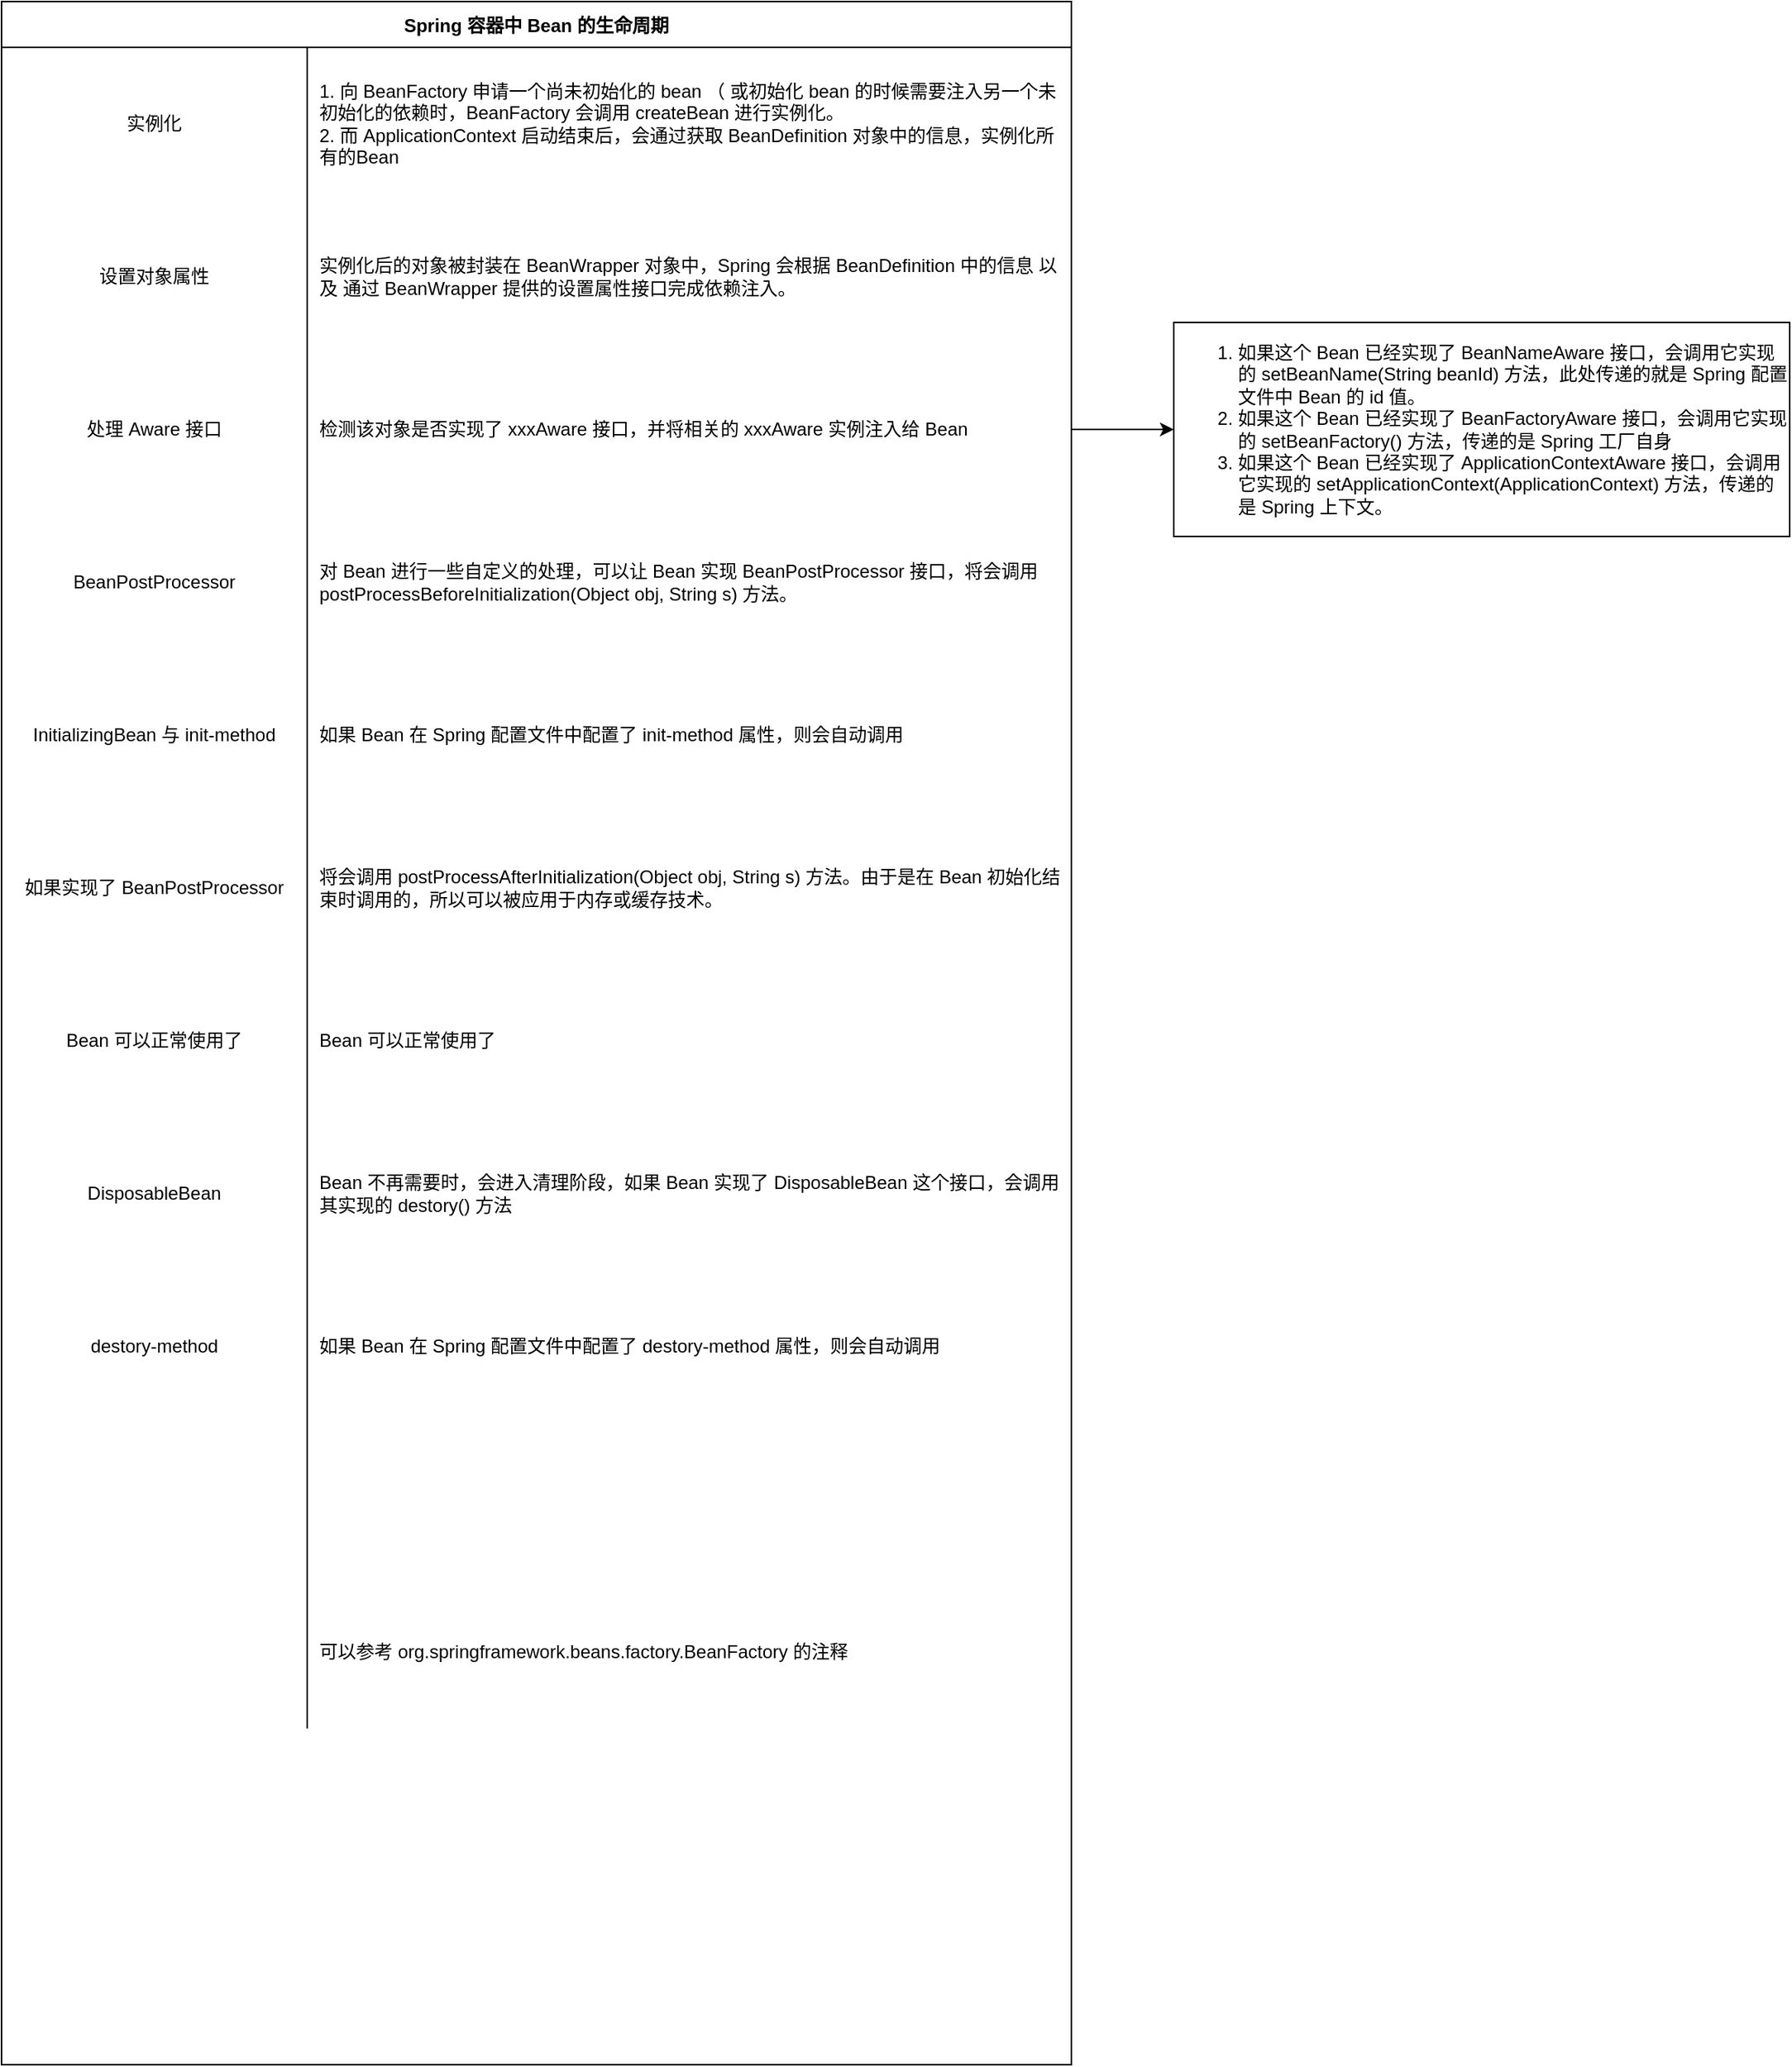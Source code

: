 <mxfile version="20.3.0" type="github">
  <diagram id="HpUtAqqF78r0Vk_ddy8N" name="第 1 页">
    <mxGraphModel dx="1422" dy="618" grid="1" gridSize="10" guides="1" tooltips="1" connect="1" arrows="1" fold="1" page="1" pageScale="1" pageWidth="827" pageHeight="1169" math="0" shadow="0">
      <root>
        <mxCell id="0" />
        <mxCell id="1" parent="0" />
        <mxCell id="00i76T0MfJ0s87nbjDvm-21" value="Spring 容器中 Bean 的生命周期" style="shape=table;startSize=30;container=1;collapsible=0;childLayout=tableLayout;fixedRows=1;rowLines=0;fontStyle=1;" parent="1" vertex="1">
          <mxGeometry x="60" y="40" width="700" height="1350" as="geometry" />
        </mxCell>
        <mxCell id="00i76T0MfJ0s87nbjDvm-22" value="" style="shape=tableRow;horizontal=0;startSize=0;swimlaneHead=0;swimlaneBody=0;top=0;left=0;bottom=0;right=0;collapsible=0;dropTarget=0;fillColor=none;points=[[0,0.5],[1,0.5]];portConstraint=eastwest;" parent="00i76T0MfJ0s87nbjDvm-21" vertex="1">
          <mxGeometry y="30" width="700" height="100" as="geometry" />
        </mxCell>
        <mxCell id="00i76T0MfJ0s87nbjDvm-23" value="实例化" style="shape=partialRectangle;html=1;whiteSpace=wrap;connectable=0;fillColor=none;top=0;left=0;bottom=0;right=0;overflow=hidden;pointerEvents=1;" parent="00i76T0MfJ0s87nbjDvm-22" vertex="1">
          <mxGeometry width="200" height="100" as="geometry">
            <mxRectangle width="200" height="100" as="alternateBounds" />
          </mxGeometry>
        </mxCell>
        <mxCell id="00i76T0MfJ0s87nbjDvm-24" value="1. 向 BeanFactory 申请一个尚未初始化的 bean （ 或初始化 bean 的时候需要注入另一个未初始化的依赖时，BeanFactory 会调用 createBean 进行实例化。&lt;br&gt;2. 而 ApplicationContext 启动结束后，会通过获取 BeanDefinition 对象中的信息，实例化所有的Bean" style="shape=partialRectangle;html=1;whiteSpace=wrap;connectable=0;fillColor=none;top=0;left=0;bottom=0;right=0;align=left;spacingLeft=6;overflow=hidden;" parent="00i76T0MfJ0s87nbjDvm-22" vertex="1">
          <mxGeometry x="200" width="500" height="100" as="geometry">
            <mxRectangle width="500" height="100" as="alternateBounds" />
          </mxGeometry>
        </mxCell>
        <mxCell id="00i76T0MfJ0s87nbjDvm-25" value="" style="shape=tableRow;horizontal=0;startSize=0;swimlaneHead=0;swimlaneBody=0;top=0;left=0;bottom=0;right=0;collapsible=0;dropTarget=0;fillColor=none;points=[[0,0.5],[1,0.5]];portConstraint=eastwest;" parent="00i76T0MfJ0s87nbjDvm-21" vertex="1">
          <mxGeometry y="130" width="700" height="100" as="geometry" />
        </mxCell>
        <mxCell id="00i76T0MfJ0s87nbjDvm-26" value="设置对象属性" style="shape=partialRectangle;html=1;whiteSpace=wrap;connectable=0;fillColor=none;top=0;left=0;bottom=0;right=0;overflow=hidden;" parent="00i76T0MfJ0s87nbjDvm-25" vertex="1">
          <mxGeometry width="200" height="100" as="geometry">
            <mxRectangle width="200" height="100" as="alternateBounds" />
          </mxGeometry>
        </mxCell>
        <mxCell id="00i76T0MfJ0s87nbjDvm-27" value="实例化后的对象被封装在 BeanWrapper 对象中，Spring 会根据 BeanDefinition 中的信息 以及 通过 BeanWrapper 提供的设置属性接口完成依赖注入。" style="shape=partialRectangle;html=1;whiteSpace=wrap;connectable=0;fillColor=none;top=0;left=0;bottom=0;right=0;align=left;spacingLeft=6;overflow=hidden;" parent="00i76T0MfJ0s87nbjDvm-25" vertex="1">
          <mxGeometry x="200" width="500" height="100" as="geometry">
            <mxRectangle width="500" height="100" as="alternateBounds" />
          </mxGeometry>
        </mxCell>
        <mxCell id="00i76T0MfJ0s87nbjDvm-28" value="" style="shape=tableRow;horizontal=0;startSize=0;swimlaneHead=0;swimlaneBody=0;top=0;left=0;bottom=0;right=0;collapsible=0;dropTarget=0;fillColor=none;points=[[0,0.5],[1,0.5]];portConstraint=eastwest;" parent="00i76T0MfJ0s87nbjDvm-21" vertex="1">
          <mxGeometry y="230" width="700" height="100" as="geometry" />
        </mxCell>
        <mxCell id="00i76T0MfJ0s87nbjDvm-29" value="处理 Aware 接口" style="shape=partialRectangle;html=1;whiteSpace=wrap;connectable=0;fillColor=none;top=0;left=0;bottom=0;right=0;overflow=hidden;" parent="00i76T0MfJ0s87nbjDvm-28" vertex="1">
          <mxGeometry width="200" height="100" as="geometry">
            <mxRectangle width="200" height="100" as="alternateBounds" />
          </mxGeometry>
        </mxCell>
        <mxCell id="00i76T0MfJ0s87nbjDvm-30" value="检测该对象是否实现了 xxxAware 接口，并将相关的 xxxAware 实例注入给 Bean" style="shape=partialRectangle;html=1;whiteSpace=wrap;connectable=0;fillColor=none;top=0;left=0;bottom=0;right=0;align=left;spacingLeft=6;overflow=hidden;" parent="00i76T0MfJ0s87nbjDvm-28" vertex="1">
          <mxGeometry x="200" width="500" height="100" as="geometry">
            <mxRectangle width="500" height="100" as="alternateBounds" />
          </mxGeometry>
        </mxCell>
        <mxCell id="00i76T0MfJ0s87nbjDvm-60" style="shape=tableRow;horizontal=0;startSize=0;swimlaneHead=0;swimlaneBody=0;top=0;left=0;bottom=0;right=0;collapsible=0;dropTarget=0;fillColor=none;points=[[0,0.5],[1,0.5]];portConstraint=eastwest;" parent="00i76T0MfJ0s87nbjDvm-21" vertex="1">
          <mxGeometry y="330" width="700" height="100" as="geometry" />
        </mxCell>
        <mxCell id="00i76T0MfJ0s87nbjDvm-61" value="BeanPostProcessor" style="shape=partialRectangle;html=1;whiteSpace=wrap;connectable=0;fillColor=none;top=0;left=0;bottom=0;right=0;overflow=hidden;" parent="00i76T0MfJ0s87nbjDvm-60" vertex="1">
          <mxGeometry width="200" height="100" as="geometry">
            <mxRectangle width="200" height="100" as="alternateBounds" />
          </mxGeometry>
        </mxCell>
        <mxCell id="00i76T0MfJ0s87nbjDvm-62" value="对 Bean 进行一些自定义的处理，可以让 Bean 实现 BeanPostProcessor 接口，将会调用 postProcessBeforeInitialization(Object obj, String s) 方法。" style="shape=partialRectangle;html=1;whiteSpace=wrap;connectable=0;fillColor=none;top=0;left=0;bottom=0;right=0;align=left;spacingLeft=6;overflow=hidden;" parent="00i76T0MfJ0s87nbjDvm-60" vertex="1">
          <mxGeometry x="200" width="500" height="100" as="geometry">
            <mxRectangle width="500" height="100" as="alternateBounds" />
          </mxGeometry>
        </mxCell>
        <mxCell id="00i76T0MfJ0s87nbjDvm-57" style="shape=tableRow;horizontal=0;startSize=0;swimlaneHead=0;swimlaneBody=0;top=0;left=0;bottom=0;right=0;collapsible=0;dropTarget=0;fillColor=none;points=[[0,0.5],[1,0.5]];portConstraint=eastwest;" parent="00i76T0MfJ0s87nbjDvm-21" vertex="1">
          <mxGeometry y="430" width="700" height="100" as="geometry" />
        </mxCell>
        <mxCell id="00i76T0MfJ0s87nbjDvm-58" value="InitializingBean 与 init-method" style="shape=partialRectangle;html=1;whiteSpace=wrap;connectable=0;fillColor=none;top=0;left=0;bottom=0;right=0;overflow=hidden;" parent="00i76T0MfJ0s87nbjDvm-57" vertex="1">
          <mxGeometry width="200" height="100" as="geometry">
            <mxRectangle width="200" height="100" as="alternateBounds" />
          </mxGeometry>
        </mxCell>
        <mxCell id="00i76T0MfJ0s87nbjDvm-59" value="如果 Bean 在 Spring 配置文件中配置了 init-method 属性，则会自动调用" style="shape=partialRectangle;html=1;whiteSpace=wrap;connectable=0;fillColor=none;top=0;left=0;bottom=0;right=0;align=left;spacingLeft=6;overflow=hidden;" parent="00i76T0MfJ0s87nbjDvm-57" vertex="1">
          <mxGeometry x="200" width="500" height="100" as="geometry">
            <mxRectangle width="500" height="100" as="alternateBounds" />
          </mxGeometry>
        </mxCell>
        <mxCell id="00i76T0MfJ0s87nbjDvm-54" style="shape=tableRow;horizontal=0;startSize=0;swimlaneHead=0;swimlaneBody=0;top=0;left=0;bottom=0;right=0;collapsible=0;dropTarget=0;fillColor=none;points=[[0,0.5],[1,0.5]];portConstraint=eastwest;" parent="00i76T0MfJ0s87nbjDvm-21" vertex="1">
          <mxGeometry y="530" width="700" height="100" as="geometry" />
        </mxCell>
        <mxCell id="00i76T0MfJ0s87nbjDvm-55" value="如果实现了 BeanPostProcessor" style="shape=partialRectangle;html=1;whiteSpace=wrap;connectable=0;fillColor=none;top=0;left=0;bottom=0;right=0;overflow=hidden;" parent="00i76T0MfJ0s87nbjDvm-54" vertex="1">
          <mxGeometry width="200" height="100" as="geometry">
            <mxRectangle width="200" height="100" as="alternateBounds" />
          </mxGeometry>
        </mxCell>
        <mxCell id="00i76T0MfJ0s87nbjDvm-56" value="将会调用 postProcessAfterInitialization(Object obj, String s) 方法。由于是在 Bean 初始化结束时调用的，所以可以被应用于内存或缓存技术。" style="shape=partialRectangle;html=1;whiteSpace=wrap;connectable=0;fillColor=none;top=0;left=0;bottom=0;right=0;align=left;spacingLeft=6;overflow=hidden;" parent="00i76T0MfJ0s87nbjDvm-54" vertex="1">
          <mxGeometry x="200" width="500" height="100" as="geometry">
            <mxRectangle width="500" height="100" as="alternateBounds" />
          </mxGeometry>
        </mxCell>
        <mxCell id="00i76T0MfJ0s87nbjDvm-51" style="shape=tableRow;horizontal=0;startSize=0;swimlaneHead=0;swimlaneBody=0;top=0;left=0;bottom=0;right=0;collapsible=0;dropTarget=0;fillColor=none;points=[[0,0.5],[1,0.5]];portConstraint=eastwest;" parent="00i76T0MfJ0s87nbjDvm-21" vertex="1">
          <mxGeometry y="630" width="700" height="100" as="geometry" />
        </mxCell>
        <mxCell id="00i76T0MfJ0s87nbjDvm-52" value="Bean 可以正常使用了" style="shape=partialRectangle;html=1;whiteSpace=wrap;connectable=0;fillColor=none;top=0;left=0;bottom=0;right=0;overflow=hidden;" parent="00i76T0MfJ0s87nbjDvm-51" vertex="1">
          <mxGeometry width="200" height="100" as="geometry">
            <mxRectangle width="200" height="100" as="alternateBounds" />
          </mxGeometry>
        </mxCell>
        <mxCell id="00i76T0MfJ0s87nbjDvm-53" value="Bean 可以正常使用了" style="shape=partialRectangle;html=1;whiteSpace=wrap;connectable=0;fillColor=none;top=0;left=0;bottom=0;right=0;align=left;spacingLeft=6;overflow=hidden;" parent="00i76T0MfJ0s87nbjDvm-51" vertex="1">
          <mxGeometry x="200" width="500" height="100" as="geometry">
            <mxRectangle width="500" height="100" as="alternateBounds" />
          </mxGeometry>
        </mxCell>
        <mxCell id="00i76T0MfJ0s87nbjDvm-48" style="shape=tableRow;horizontal=0;startSize=0;swimlaneHead=0;swimlaneBody=0;top=0;left=0;bottom=0;right=0;collapsible=0;dropTarget=0;fillColor=none;points=[[0,0.5],[1,0.5]];portConstraint=eastwest;" parent="00i76T0MfJ0s87nbjDvm-21" vertex="1">
          <mxGeometry y="730" width="700" height="100" as="geometry" />
        </mxCell>
        <mxCell id="00i76T0MfJ0s87nbjDvm-49" value="DisposableBean" style="shape=partialRectangle;html=1;whiteSpace=wrap;connectable=0;fillColor=none;top=0;left=0;bottom=0;right=0;overflow=hidden;" parent="00i76T0MfJ0s87nbjDvm-48" vertex="1">
          <mxGeometry width="200" height="100" as="geometry">
            <mxRectangle width="200" height="100" as="alternateBounds" />
          </mxGeometry>
        </mxCell>
        <mxCell id="00i76T0MfJ0s87nbjDvm-50" value="Bean 不再需要时，会进入清理阶段，如果 Bean 实现了 DisposableBean 这个接口，会调用其实现的 destory() 方法" style="shape=partialRectangle;html=1;whiteSpace=wrap;connectable=0;fillColor=none;top=0;left=0;bottom=0;right=0;align=left;spacingLeft=6;overflow=hidden;" parent="00i76T0MfJ0s87nbjDvm-48" vertex="1">
          <mxGeometry x="200" width="500" height="100" as="geometry">
            <mxRectangle width="500" height="100" as="alternateBounds" />
          </mxGeometry>
        </mxCell>
        <mxCell id="00i76T0MfJ0s87nbjDvm-45" style="shape=tableRow;horizontal=0;startSize=0;swimlaneHead=0;swimlaneBody=0;top=0;left=0;bottom=0;right=0;collapsible=0;dropTarget=0;fillColor=none;points=[[0,0.5],[1,0.5]];portConstraint=eastwest;" parent="00i76T0MfJ0s87nbjDvm-21" vertex="1">
          <mxGeometry y="830" width="700" height="100" as="geometry" />
        </mxCell>
        <mxCell id="00i76T0MfJ0s87nbjDvm-46" value="destory-method" style="shape=partialRectangle;html=1;whiteSpace=wrap;connectable=0;fillColor=none;top=0;left=0;bottom=0;right=0;overflow=hidden;" parent="00i76T0MfJ0s87nbjDvm-45" vertex="1">
          <mxGeometry width="200" height="100" as="geometry">
            <mxRectangle width="200" height="100" as="alternateBounds" />
          </mxGeometry>
        </mxCell>
        <mxCell id="00i76T0MfJ0s87nbjDvm-47" value="如果 Bean 在 Spring 配置文件中配置了 destory-method 属性，则会自动调用" style="shape=partialRectangle;html=1;whiteSpace=wrap;connectable=0;fillColor=none;top=0;left=0;bottom=0;right=0;align=left;spacingLeft=6;overflow=hidden;" parent="00i76T0MfJ0s87nbjDvm-45" vertex="1">
          <mxGeometry x="200" width="500" height="100" as="geometry">
            <mxRectangle width="500" height="100" as="alternateBounds" />
          </mxGeometry>
        </mxCell>
        <mxCell id="00i76T0MfJ0s87nbjDvm-42" style="shape=tableRow;horizontal=0;startSize=0;swimlaneHead=0;swimlaneBody=0;top=0;left=0;bottom=0;right=0;collapsible=0;dropTarget=0;fillColor=none;points=[[0,0.5],[1,0.5]];portConstraint=eastwest;" parent="00i76T0MfJ0s87nbjDvm-21" vertex="1">
          <mxGeometry y="930" width="700" height="100" as="geometry" />
        </mxCell>
        <mxCell id="00i76T0MfJ0s87nbjDvm-43" style="shape=partialRectangle;html=1;whiteSpace=wrap;connectable=0;fillColor=none;top=0;left=0;bottom=0;right=0;overflow=hidden;" parent="00i76T0MfJ0s87nbjDvm-42" vertex="1">
          <mxGeometry width="200" height="100" as="geometry">
            <mxRectangle width="200" height="100" as="alternateBounds" />
          </mxGeometry>
        </mxCell>
        <mxCell id="00i76T0MfJ0s87nbjDvm-44" style="shape=partialRectangle;html=1;whiteSpace=wrap;connectable=0;fillColor=none;top=0;left=0;bottom=0;right=0;align=left;spacingLeft=6;overflow=hidden;" parent="00i76T0MfJ0s87nbjDvm-42" vertex="1">
          <mxGeometry x="200" width="500" height="100" as="geometry">
            <mxRectangle width="500" height="100" as="alternateBounds" />
          </mxGeometry>
        </mxCell>
        <mxCell id="00i76T0MfJ0s87nbjDvm-39" style="shape=tableRow;horizontal=0;startSize=0;swimlaneHead=0;swimlaneBody=0;top=0;left=0;bottom=0;right=0;collapsible=0;dropTarget=0;fillColor=none;points=[[0,0.5],[1,0.5]];portConstraint=eastwest;" parent="00i76T0MfJ0s87nbjDvm-21" vertex="1">
          <mxGeometry y="1030" width="700" height="100" as="geometry" />
        </mxCell>
        <mxCell id="00i76T0MfJ0s87nbjDvm-40" style="shape=partialRectangle;html=1;whiteSpace=wrap;connectable=0;fillColor=none;top=0;left=0;bottom=0;right=0;overflow=hidden;" parent="00i76T0MfJ0s87nbjDvm-39" vertex="1">
          <mxGeometry width="200" height="100" as="geometry">
            <mxRectangle width="200" height="100" as="alternateBounds" />
          </mxGeometry>
        </mxCell>
        <mxCell id="00i76T0MfJ0s87nbjDvm-41" value="可以参考 org.springframework.beans.factory.BeanFactory 的注释" style="shape=partialRectangle;html=1;whiteSpace=wrap;connectable=0;fillColor=none;top=0;left=0;bottom=0;right=0;align=left;spacingLeft=6;overflow=hidden;" parent="00i76T0MfJ0s87nbjDvm-39" vertex="1">
          <mxGeometry x="200" width="500" height="100" as="geometry">
            <mxRectangle width="500" height="100" as="alternateBounds" />
          </mxGeometry>
        </mxCell>
        <mxCell id="00i76T0MfJ0s87nbjDvm-63" value="&lt;ol&gt;&lt;li&gt;如果这个 Bean 已经实现了 BeanNameAware 接口，会调用它实现的 setBeanName(String beanId) 方法，此处传递的就是 Spring 配置文件中 Bean 的 id 值。&lt;/li&gt;&lt;li&gt;如果这个 Bean 已经实现了 BeanFactoryAware 接口，会调用它实现的 setBeanFactory() 方法，传递的是 Spring 工厂自身&lt;/li&gt;&lt;li&gt;如果这个 Bean 已经实现了 ApplicationContextAware 接口，会调用它实现的 setApplicationContext(ApplicationContext) 方法，传递的是 Spring 上下文。&lt;/li&gt;&lt;/ol&gt;" style="rounded=0;whiteSpace=wrap;html=1;align=left;" parent="1" vertex="1">
          <mxGeometry x="827" y="250" width="403" height="140" as="geometry" />
        </mxCell>
        <mxCell id="00i76T0MfJ0s87nbjDvm-65" style="edgeStyle=orthogonalEdgeStyle;rounded=0;orthogonalLoop=1;jettySize=auto;html=1;entryX=0;entryY=0.5;entryDx=0;entryDy=0;" parent="1" source="00i76T0MfJ0s87nbjDvm-28" target="00i76T0MfJ0s87nbjDvm-63" edge="1">
          <mxGeometry relative="1" as="geometry" />
        </mxCell>
      </root>
    </mxGraphModel>
  </diagram>
</mxfile>
